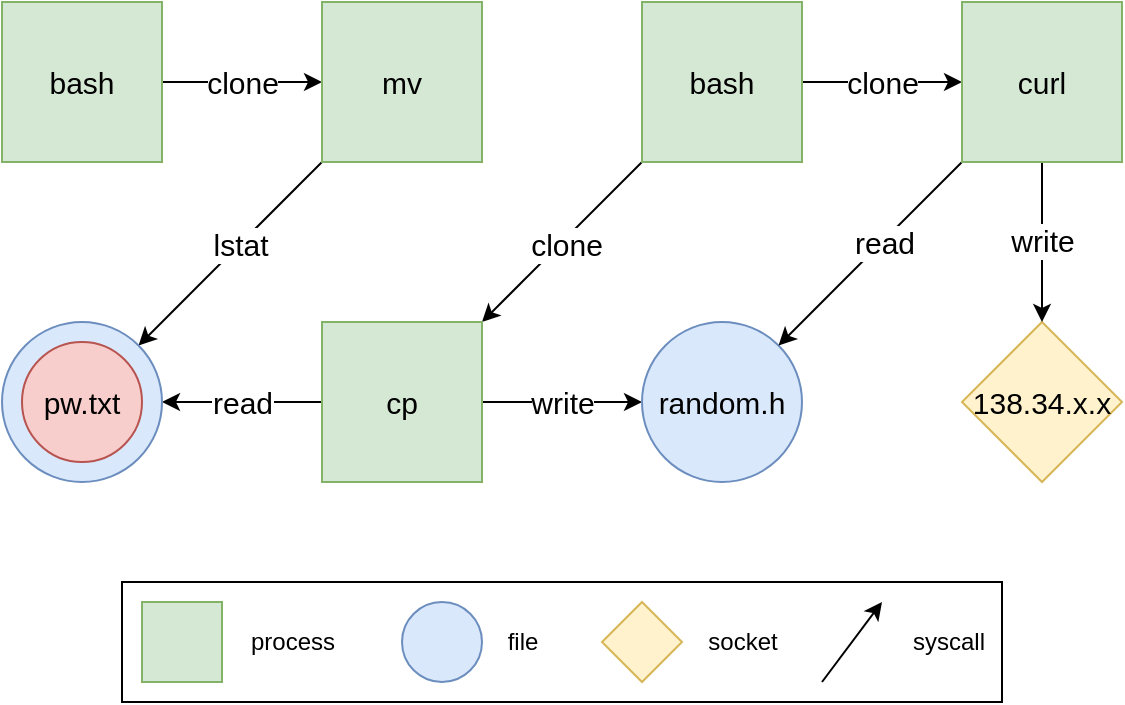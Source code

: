 <mxfile version="21.3.7" type="github">
  <diagram name="Page-1" id="8TgLYTNgXc5h9t4z_1Jd">
    <mxGraphModel dx="1339" dy="918" grid="1" gridSize="10" guides="1" tooltips="1" connect="1" arrows="1" fold="1" page="1" pageScale="1" pageWidth="827" pageHeight="1169" math="0" shadow="0">
      <root>
        <mxCell id="0" />
        <mxCell id="1" parent="0" />
        <mxCell id="q1RqS_0yCnag_YziueYZ-42" value="" style="rounded=0;whiteSpace=wrap;html=1;" vertex="1" parent="1">
          <mxGeometry x="100" y="330" width="440" height="60" as="geometry" />
        </mxCell>
        <mxCell id="q1RqS_0yCnag_YziueYZ-8" style="edgeStyle=orthogonalEdgeStyle;rounded=0;orthogonalLoop=1;jettySize=auto;html=1;exitX=1;exitY=0.5;exitDx=0;exitDy=0;entryX=0;entryY=0.5;entryDx=0;entryDy=0;fontSize=15;" edge="1" parent="1" source="q1RqS_0yCnag_YziueYZ-1" target="q1RqS_0yCnag_YziueYZ-5">
          <mxGeometry relative="1" as="geometry" />
        </mxCell>
        <mxCell id="q1RqS_0yCnag_YziueYZ-12" value="clone" style="edgeLabel;html=1;align=center;verticalAlign=middle;resizable=0;points=[];fontSize=15;" vertex="1" connectable="0" parent="q1RqS_0yCnag_YziueYZ-8">
          <mxGeometry x="-0.324" y="-5" relative="1" as="geometry">
            <mxPoint x="13" y="-5" as="offset" />
          </mxGeometry>
        </mxCell>
        <mxCell id="q1RqS_0yCnag_YziueYZ-1" value="&lt;font style=&quot;font-size: 15px;&quot;&gt;bash&lt;/font&gt;" style="whiteSpace=wrap;html=1;aspect=fixed;fillColor=#d5e8d4;strokeColor=#82b366;rounded=0;fontSize=15;" vertex="1" parent="1">
          <mxGeometry x="40" y="40" width="80" height="80" as="geometry" />
        </mxCell>
        <mxCell id="q1RqS_0yCnag_YziueYZ-3" value="138.34.x.x" style="rhombus;whiteSpace=wrap;html=1;fillColor=#fff2cc;strokeColor=#d6b656;rounded=0;fontSize=15;" vertex="1" parent="1">
          <mxGeometry x="520" y="200" width="80" height="80" as="geometry" />
        </mxCell>
        <mxCell id="q1RqS_0yCnag_YziueYZ-6" style="rounded=0;orthogonalLoop=1;jettySize=auto;html=1;exitX=0;exitY=1;exitDx=0;exitDy=0;entryX=1;entryY=0;entryDx=0;entryDy=0;fontSize=15;" edge="1" parent="1" source="q1RqS_0yCnag_YziueYZ-5">
          <mxGeometry relative="1" as="geometry">
            <mxPoint x="108.284" y="211.716" as="targetPoint" />
          </mxGeometry>
        </mxCell>
        <mxCell id="q1RqS_0yCnag_YziueYZ-13" value="lstat" style="edgeLabel;html=1;align=center;verticalAlign=middle;resizable=0;points=[];fontSize=15;" vertex="1" connectable="0" parent="q1RqS_0yCnag_YziueYZ-6">
          <mxGeometry x="-0.205" relative="1" as="geometry">
            <mxPoint x="-5" y="4" as="offset" />
          </mxGeometry>
        </mxCell>
        <mxCell id="q1RqS_0yCnag_YziueYZ-5" value="&lt;font style=&quot;font-size: 15px;&quot;&gt;mv&lt;/font&gt;" style="whiteSpace=wrap;html=1;aspect=fixed;fillColor=#d5e8d4;strokeColor=#82b366;rounded=0;fontSize=15;" vertex="1" parent="1">
          <mxGeometry x="200" y="40" width="80" height="80" as="geometry" />
        </mxCell>
        <mxCell id="q1RqS_0yCnag_YziueYZ-16" style="rounded=0;orthogonalLoop=1;jettySize=auto;html=1;exitX=0;exitY=1;exitDx=0;exitDy=0;entryX=1;entryY=0;entryDx=0;entryDy=0;fontSize=15;" edge="1" parent="1" source="q1RqS_0yCnag_YziueYZ-14" target="q1RqS_0yCnag_YziueYZ-15">
          <mxGeometry relative="1" as="geometry" />
        </mxCell>
        <mxCell id="q1RqS_0yCnag_YziueYZ-27" value="clone" style="edgeLabel;html=1;align=center;verticalAlign=middle;resizable=0;points=[];fontSize=15;" vertex="1" connectable="0" parent="q1RqS_0yCnag_YziueYZ-16">
          <mxGeometry x="0.206" y="2" relative="1" as="geometry">
            <mxPoint x="8" y="-9" as="offset" />
          </mxGeometry>
        </mxCell>
        <mxCell id="q1RqS_0yCnag_YziueYZ-26" style="edgeStyle=orthogonalEdgeStyle;rounded=0;orthogonalLoop=1;jettySize=auto;html=1;exitX=1;exitY=0.5;exitDx=0;exitDy=0;entryX=0;entryY=0.5;entryDx=0;entryDy=0;fontSize=15;" edge="1" parent="1" source="q1RqS_0yCnag_YziueYZ-14" target="q1RqS_0yCnag_YziueYZ-25">
          <mxGeometry relative="1" as="geometry" />
        </mxCell>
        <mxCell id="q1RqS_0yCnag_YziueYZ-28" value="clone" style="edgeLabel;html=1;align=center;verticalAlign=middle;resizable=0;points=[];fontSize=15;" vertex="1" connectable="0" parent="q1RqS_0yCnag_YziueYZ-26">
          <mxGeometry x="0.194" y="3" relative="1" as="geometry">
            <mxPoint x="-8" y="3" as="offset" />
          </mxGeometry>
        </mxCell>
        <mxCell id="q1RqS_0yCnag_YziueYZ-14" value="&lt;font style=&quot;font-size: 15px;&quot;&gt;bash&lt;/font&gt;" style="whiteSpace=wrap;html=1;aspect=fixed;fillColor=#d5e8d4;strokeColor=#82b366;rounded=0;fontSize=15;" vertex="1" parent="1">
          <mxGeometry x="360" y="40" width="80" height="80" as="geometry" />
        </mxCell>
        <mxCell id="q1RqS_0yCnag_YziueYZ-18" style="rounded=0;orthogonalLoop=1;jettySize=auto;html=1;exitX=0;exitY=0.5;exitDx=0;exitDy=0;entryX=1;entryY=0.5;entryDx=0;entryDy=0;fontSize=15;" edge="1" parent="1" source="q1RqS_0yCnag_YziueYZ-15">
          <mxGeometry relative="1" as="geometry">
            <mxPoint x="120" y="240" as="targetPoint" />
          </mxGeometry>
        </mxCell>
        <mxCell id="q1RqS_0yCnag_YziueYZ-19" value="read" style="edgeLabel;html=1;align=center;verticalAlign=middle;resizable=0;points=[];fontSize=15;" vertex="1" connectable="0" parent="q1RqS_0yCnag_YziueYZ-18">
          <mxGeometry x="-0.328" y="5" relative="1" as="geometry">
            <mxPoint x="-13" y="-5" as="offset" />
          </mxGeometry>
        </mxCell>
        <mxCell id="q1RqS_0yCnag_YziueYZ-21" style="edgeStyle=orthogonalEdgeStyle;rounded=0;orthogonalLoop=1;jettySize=auto;html=1;exitX=1;exitY=0.5;exitDx=0;exitDy=0;entryX=0;entryY=0.5;entryDx=0;entryDy=0;fontSize=15;" edge="1" parent="1" source="q1RqS_0yCnag_YziueYZ-15" target="q1RqS_0yCnag_YziueYZ-20">
          <mxGeometry relative="1" as="geometry" />
        </mxCell>
        <mxCell id="q1RqS_0yCnag_YziueYZ-24" value="write" style="edgeLabel;html=1;align=center;verticalAlign=middle;resizable=0;points=[];fontSize=15;" vertex="1" connectable="0" parent="q1RqS_0yCnag_YziueYZ-21">
          <mxGeometry x="0.175" y="1" relative="1" as="geometry">
            <mxPoint x="-7" y="1" as="offset" />
          </mxGeometry>
        </mxCell>
        <mxCell id="q1RqS_0yCnag_YziueYZ-15" value="&lt;font style=&quot;font-size: 15px;&quot;&gt;cp&lt;br style=&quot;font-size: 15px;&quot;&gt;&lt;/font&gt;" style="whiteSpace=wrap;html=1;aspect=fixed;fillColor=#d5e8d4;strokeColor=#82b366;rounded=0;fontSize=15;" vertex="1" parent="1">
          <mxGeometry x="200" y="200" width="80" height="80" as="geometry" />
        </mxCell>
        <mxCell id="q1RqS_0yCnag_YziueYZ-20" value="&lt;font style=&quot;font-size: 15px;&quot;&gt;random.h&lt;/font&gt;" style="ellipse;whiteSpace=wrap;html=1;aspect=fixed;fillColor=#dae8fc;strokeColor=#6c8ebf;rounded=0;fontSize=15;" vertex="1" parent="1">
          <mxGeometry x="360" y="200" width="80" height="80" as="geometry" />
        </mxCell>
        <mxCell id="q1RqS_0yCnag_YziueYZ-29" style="rounded=0;orthogonalLoop=1;jettySize=auto;html=1;exitX=0;exitY=1;exitDx=0;exitDy=0;entryX=1;entryY=0;entryDx=0;entryDy=0;fontSize=15;" edge="1" parent="1" source="q1RqS_0yCnag_YziueYZ-25" target="q1RqS_0yCnag_YziueYZ-20">
          <mxGeometry relative="1" as="geometry" />
        </mxCell>
        <mxCell id="q1RqS_0yCnag_YziueYZ-32" value="read" style="edgeLabel;html=1;align=center;verticalAlign=middle;resizable=0;points=[];fontSize=15;" vertex="1" connectable="0" parent="q1RqS_0yCnag_YziueYZ-29">
          <mxGeometry x="0.283" y="3" relative="1" as="geometry">
            <mxPoint x="17" y="-21" as="offset" />
          </mxGeometry>
        </mxCell>
        <mxCell id="q1RqS_0yCnag_YziueYZ-30" style="edgeStyle=orthogonalEdgeStyle;rounded=0;orthogonalLoop=1;jettySize=auto;html=1;exitX=0.5;exitY=1;exitDx=0;exitDy=0;entryX=0.5;entryY=0;entryDx=0;entryDy=0;fontSize=15;" edge="1" parent="1" source="q1RqS_0yCnag_YziueYZ-25" target="q1RqS_0yCnag_YziueYZ-3">
          <mxGeometry relative="1" as="geometry" />
        </mxCell>
        <mxCell id="q1RqS_0yCnag_YziueYZ-31" value="write" style="edgeLabel;html=1;align=center;verticalAlign=middle;resizable=0;points=[];fontSize=15;" vertex="1" connectable="0" parent="q1RqS_0yCnag_YziueYZ-30">
          <mxGeometry x="-0.569" y="-5" relative="1" as="geometry">
            <mxPoint x="5" y="22" as="offset" />
          </mxGeometry>
        </mxCell>
        <mxCell id="q1RqS_0yCnag_YziueYZ-25" value="&lt;font style=&quot;font-size: 15px;&quot;&gt;curl&lt;br style=&quot;font-size: 15px;&quot;&gt;&lt;/font&gt;" style="whiteSpace=wrap;html=1;aspect=fixed;fillColor=#d5e8d4;strokeColor=#82b366;rounded=0;fontSize=15;" vertex="1" parent="1">
          <mxGeometry x="520" y="40" width="80" height="80" as="geometry" />
        </mxCell>
        <mxCell id="q1RqS_0yCnag_YziueYZ-33" value="" style="whiteSpace=wrap;html=1;aspect=fixed;fillColor=#d5e8d4;strokeColor=#82b366;rounded=0;fontSize=15;" vertex="1" parent="1">
          <mxGeometry x="110" y="340" width="40" height="40" as="geometry" />
        </mxCell>
        <mxCell id="q1RqS_0yCnag_YziueYZ-35" value="" style="ellipse;whiteSpace=wrap;html=1;aspect=fixed;fillColor=#dae8fc;strokeColor=#6c8ebf;rounded=0;fontSize=15;" vertex="1" parent="1">
          <mxGeometry x="240" y="340" width="40" height="40" as="geometry" />
        </mxCell>
        <mxCell id="q1RqS_0yCnag_YziueYZ-36" value="" style="rhombus;whiteSpace=wrap;html=1;fillColor=#fff2cc;strokeColor=#d6b656;rounded=0;fontSize=15;" vertex="1" parent="1">
          <mxGeometry x="340" y="340" width="40" height="40" as="geometry" />
        </mxCell>
        <mxCell id="q1RqS_0yCnag_YziueYZ-37" value="process" style="text;html=1;align=center;verticalAlign=middle;resizable=0;points=[];autosize=1;strokeColor=none;fillColor=none;" vertex="1" parent="1">
          <mxGeometry x="150" y="345" width="70" height="30" as="geometry" />
        </mxCell>
        <mxCell id="q1RqS_0yCnag_YziueYZ-38" value="file" style="text;html=1;align=center;verticalAlign=middle;resizable=0;points=[];autosize=1;strokeColor=none;fillColor=none;" vertex="1" parent="1">
          <mxGeometry x="280" y="345" width="40" height="30" as="geometry" />
        </mxCell>
        <mxCell id="q1RqS_0yCnag_YziueYZ-39" value="socket" style="text;html=1;align=center;verticalAlign=middle;resizable=0;points=[];autosize=1;strokeColor=none;fillColor=none;" vertex="1" parent="1">
          <mxGeometry x="380" y="345" width="60" height="30" as="geometry" />
        </mxCell>
        <mxCell id="q1RqS_0yCnag_YziueYZ-40" value="" style="endArrow=classic;html=1;rounded=0;" edge="1" parent="1">
          <mxGeometry width="50" height="50" relative="1" as="geometry">
            <mxPoint x="450" y="380" as="sourcePoint" />
            <mxPoint x="480" y="340" as="targetPoint" />
          </mxGeometry>
        </mxCell>
        <mxCell id="q1RqS_0yCnag_YziueYZ-41" value="syscall" style="text;html=1;align=center;verticalAlign=middle;resizable=0;points=[];autosize=1;strokeColor=none;fillColor=none;" vertex="1" parent="1">
          <mxGeometry x="483" y="345" width="60" height="30" as="geometry" />
        </mxCell>
        <mxCell id="q1RqS_0yCnag_YziueYZ-44" value="" style="ellipse;whiteSpace=wrap;html=1;aspect=fixed;fillColor=#dae8fc;strokeColor=#6c8ebf;rounded=0;fontSize=15;" vertex="1" parent="1">
          <mxGeometry x="40" y="200" width="80" height="80" as="geometry" />
        </mxCell>
        <mxCell id="q1RqS_0yCnag_YziueYZ-45" value="pw.txt" style="ellipse;whiteSpace=wrap;html=1;aspect=fixed;fillColor=#f8cecc;strokeColor=#b85450;rounded=0;fontSize=15;" vertex="1" parent="1">
          <mxGeometry x="50" y="210" width="60" height="60" as="geometry" />
        </mxCell>
      </root>
    </mxGraphModel>
  </diagram>
</mxfile>
